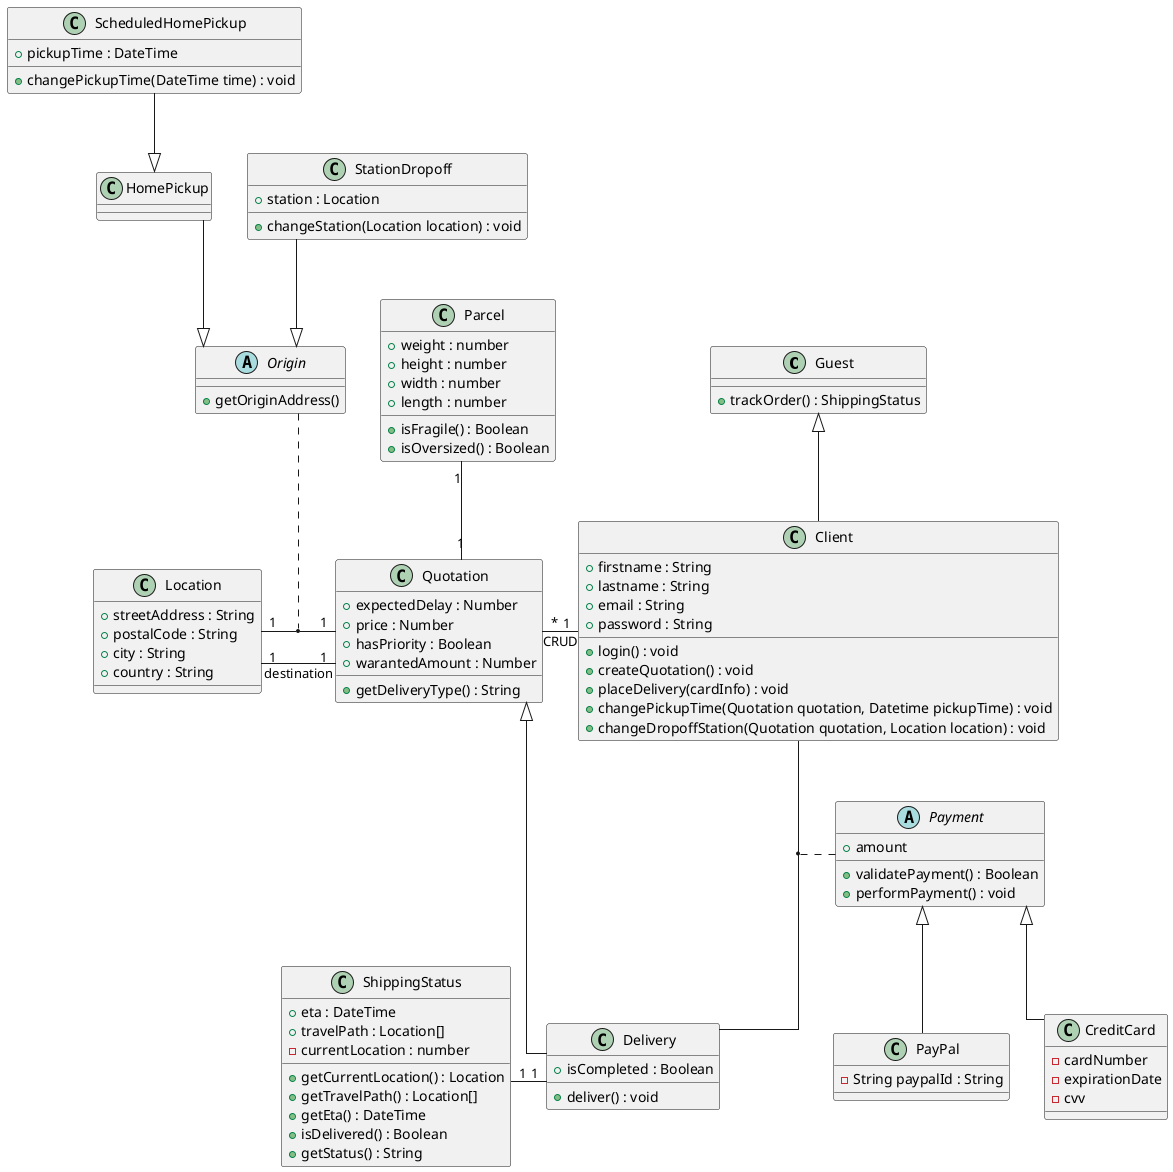 @startuml classDiagram
skinparam linetype ortho

class Guest {
  + trackOrder() : ShippingStatus
}

class Client {
  + firstname : String
  + lastname : String
  + email : String
  + password : String
  + login() : void
  + createQuotation() : void
  + placeDelivery(cardInfo) : void
  + changePickupTime(Quotation quotation, Datetime pickupTime) : void
  + changeDropoffStation(Quotation quotation, Location location) : void
}

abstract class Payment {
  + amount
  + validatePayment() : Boolean
  + performPayment() : void
}

class PayPal extends Payment {
  - String paypalId : String
}

class CreditCard extends Payment{
  - cardNumber
  - expirationDate
  - cvv
}

class Location {
  + streetAddress : String
  + postalCode : String
  + city : String
  + country : String
}

abstract class Origin {
  + getOriginAddress()
}

class HomePickup{}
class ScheduledHomePickup{
  + pickupTime : DateTime
  + changePickupTime(DateTime time) : void
}

class StationDropoff{
  + station : Location
  + changeStation(Location location) : void
}

class Quotation {
  + expectedDelay : Number
  + price : Number
  + hasPriority : Boolean
  + warantedAmount : Number
  + getDeliveryType() : String
}

class Delivery {
  + isCompleted : Boolean
  + deliver() : void
}

class ShippingStatus {
  + eta : DateTime
  + travelPath : Location[]
  - currentLocation : number
  + getCurrentLocation() : Location
  + getTravelPath() : Location[]
  + getEta() : DateTime
  + isDelivered() : Boolean
  + getStatus() : String
}


class Parcel {
  + weight : number
  + height : number
  + width : number
  + length : number
  + isFragile() : Boolean
  + isOversized() : Boolean
}

Guest <|-- Client
Quotation <|-- Delivery
StationDropoff --|> Origin
HomePickup --|> Origin
ScheduledHomePickup --|> HomePickup

Client "1" -left- "*" Quotation : CRUD
Parcel "1" -- "1" Quotation
Location "1" - "1" Quotation : destination
Location "1" - "1" Quotation
(Client, Delivery) .. Payment
Origin .. (Quotation, Location)
Delivery "1" -left- "1" ShippingStatus


@enduml